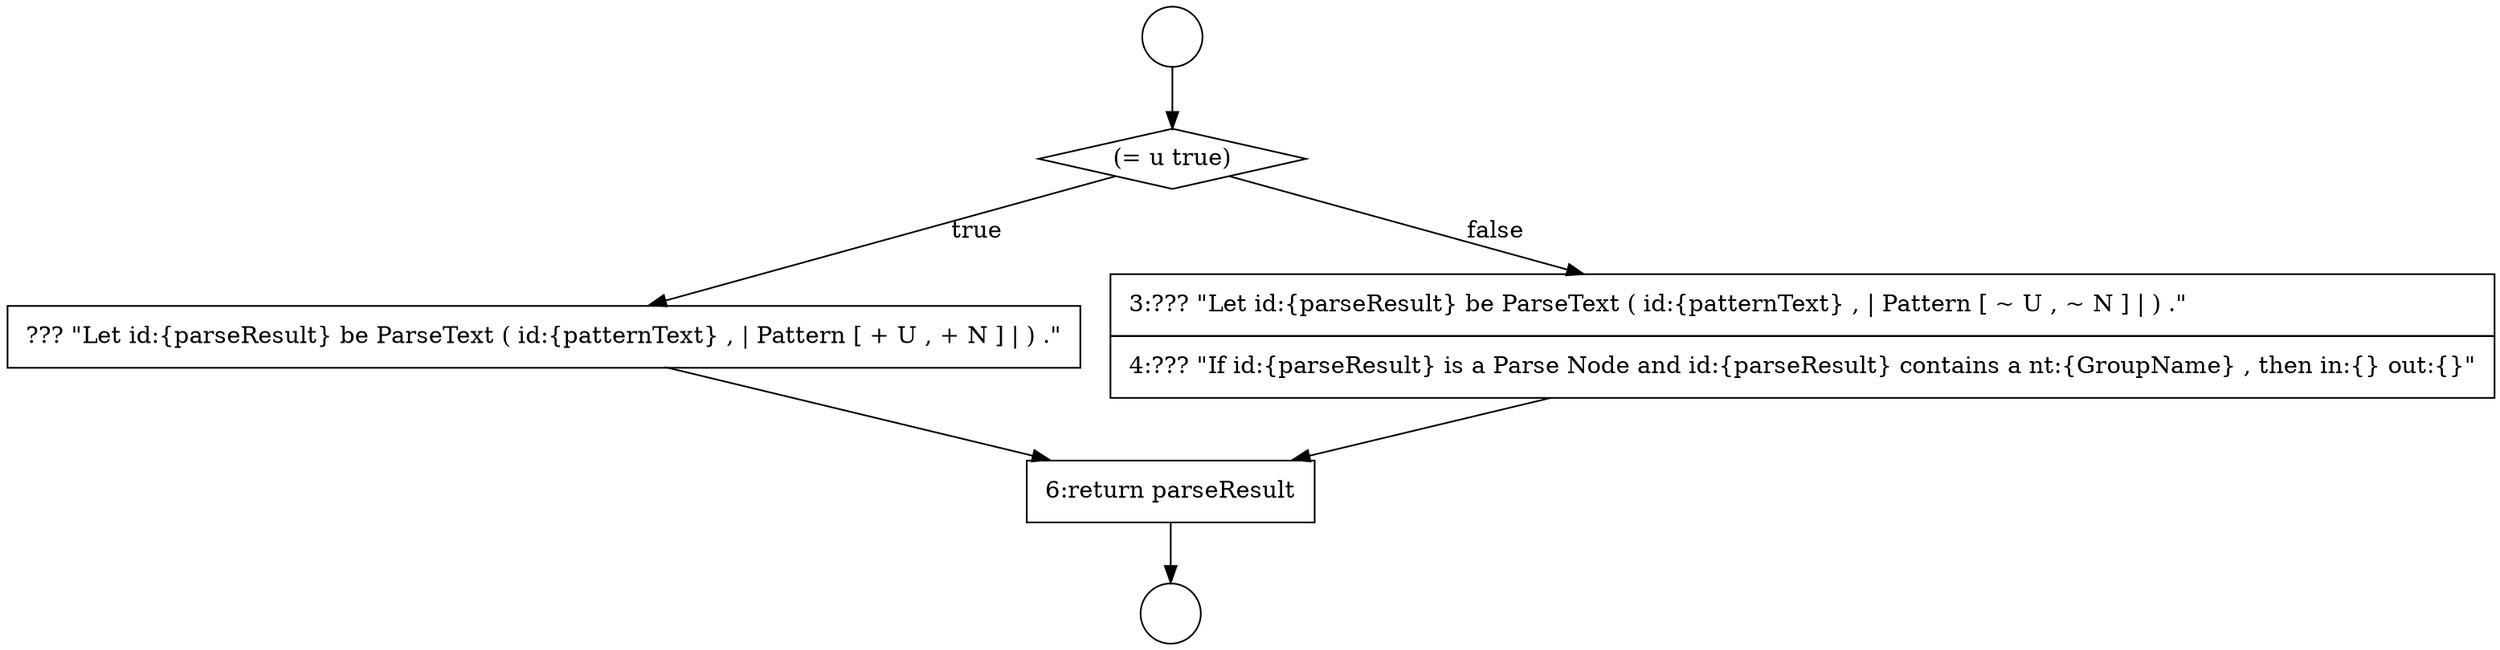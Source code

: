 digraph {
  node15045 [shape=none, margin=0, label=<<font color="black">
    <table border="0" cellborder="1" cellspacing="0" cellpadding="10">
      <tr><td align="left">??? &quot;Let id:{parseResult} be ParseText ( id:{patternText} , | Pattern [ + U , + N ] | ) .&quot;</td></tr>
    </table>
  </font>> color="black" fillcolor="white" style=filled]
  node15046 [shape=none, margin=0, label=<<font color="black">
    <table border="0" cellborder="1" cellspacing="0" cellpadding="10">
      <tr><td align="left">3:??? &quot;Let id:{parseResult} be ParseText ( id:{patternText} , | Pattern [ ~ U , ~ N ] | ) .&quot;</td></tr>
      <tr><td align="left">4:??? &quot;If id:{parseResult} is a Parse Node and id:{parseResult} contains a nt:{GroupName} , then in:{} out:{}&quot;</td></tr>
    </table>
  </font>> color="black" fillcolor="white" style=filled]
  node15047 [shape=none, margin=0, label=<<font color="black">
    <table border="0" cellborder="1" cellspacing="0" cellpadding="10">
      <tr><td align="left">6:return parseResult</td></tr>
    </table>
  </font>> color="black" fillcolor="white" style=filled]
  node15042 [shape=circle label=" " color="black" fillcolor="white" style=filled]
  node15043 [shape=circle label=" " color="black" fillcolor="white" style=filled]
  node15044 [shape=diamond, label=<<font color="black">(= u true)</font>> color="black" fillcolor="white" style=filled]
  node15044 -> node15045 [label=<<font color="black">true</font>> color="black"]
  node15044 -> node15046 [label=<<font color="black">false</font>> color="black"]
  node15047 -> node15043 [ color="black"]
  node15042 -> node15044 [ color="black"]
  node15046 -> node15047 [ color="black"]
  node15045 -> node15047 [ color="black"]
}
